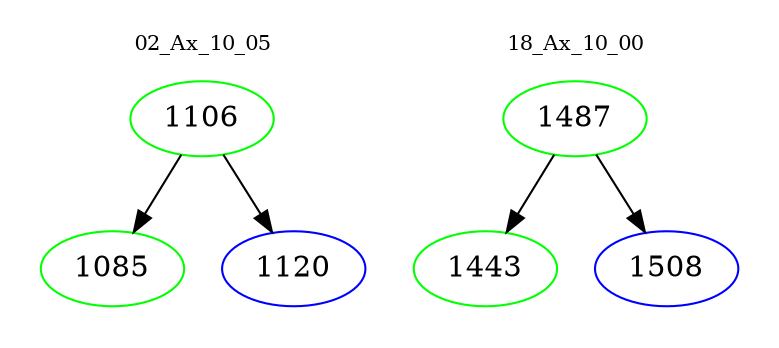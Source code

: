 digraph{
subgraph cluster_0 {
color = white
label = "02_Ax_10_05";
fontsize=10;
T0_1106 [label="1106", color="green"]
T0_1106 -> T0_1085 [color="black"]
T0_1085 [label="1085", color="green"]
T0_1106 -> T0_1120 [color="black"]
T0_1120 [label="1120", color="blue"]
}
subgraph cluster_1 {
color = white
label = "18_Ax_10_00";
fontsize=10;
T1_1487 [label="1487", color="green"]
T1_1487 -> T1_1443 [color="black"]
T1_1443 [label="1443", color="green"]
T1_1487 -> T1_1508 [color="black"]
T1_1508 [label="1508", color="blue"]
}
}
